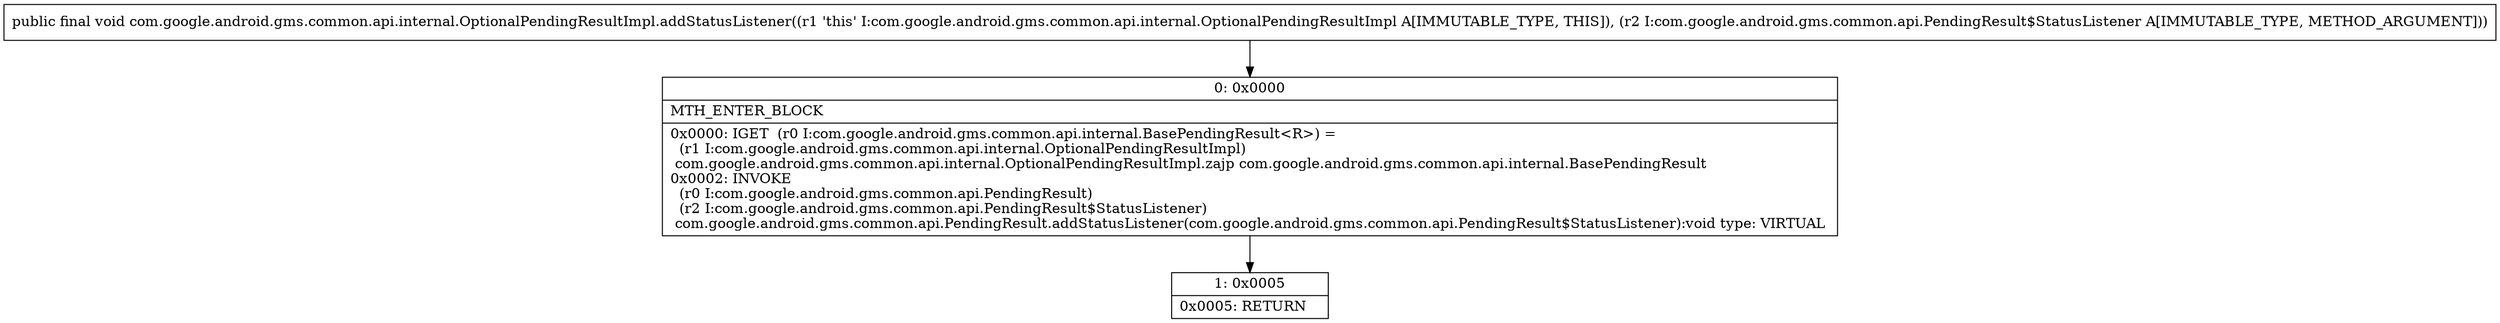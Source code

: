 digraph "CFG forcom.google.android.gms.common.api.internal.OptionalPendingResultImpl.addStatusListener(Lcom\/google\/android\/gms\/common\/api\/PendingResult$StatusListener;)V" {
Node_0 [shape=record,label="{0\:\ 0x0000|MTH_ENTER_BLOCK\l|0x0000: IGET  (r0 I:com.google.android.gms.common.api.internal.BasePendingResult\<R\>) = \l  (r1 I:com.google.android.gms.common.api.internal.OptionalPendingResultImpl)\l com.google.android.gms.common.api.internal.OptionalPendingResultImpl.zajp com.google.android.gms.common.api.internal.BasePendingResult \l0x0002: INVOKE  \l  (r0 I:com.google.android.gms.common.api.PendingResult)\l  (r2 I:com.google.android.gms.common.api.PendingResult$StatusListener)\l com.google.android.gms.common.api.PendingResult.addStatusListener(com.google.android.gms.common.api.PendingResult$StatusListener):void type: VIRTUAL \l}"];
Node_1 [shape=record,label="{1\:\ 0x0005|0x0005: RETURN   \l}"];
MethodNode[shape=record,label="{public final void com.google.android.gms.common.api.internal.OptionalPendingResultImpl.addStatusListener((r1 'this' I:com.google.android.gms.common.api.internal.OptionalPendingResultImpl A[IMMUTABLE_TYPE, THIS]), (r2 I:com.google.android.gms.common.api.PendingResult$StatusListener A[IMMUTABLE_TYPE, METHOD_ARGUMENT])) }"];
MethodNode -> Node_0;
Node_0 -> Node_1;
}

